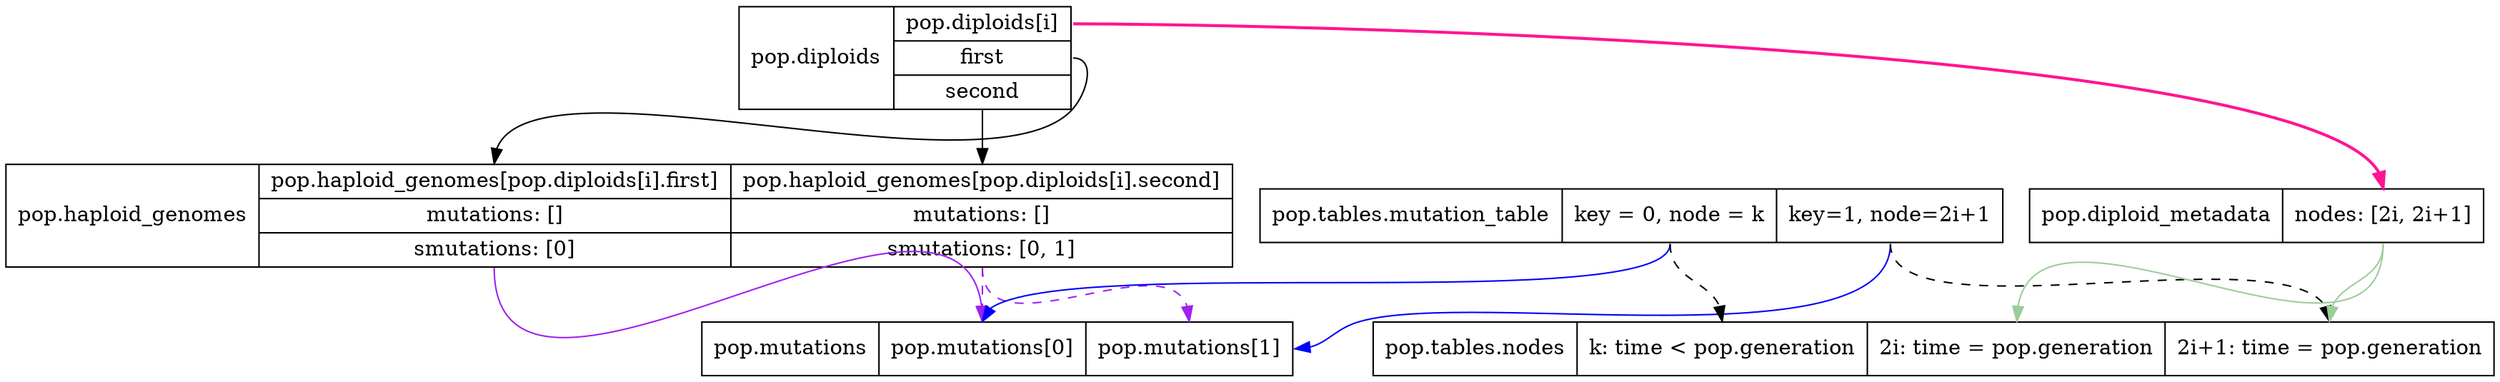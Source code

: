 digraph g {
    graph [
     dpi = 100
    ]
    node [shape="record"]
    "diploids" [
        label="pop.diploids|{<d0>pop.diploids[i]\n|<f0>first|<f1>second}"
    ];

    "genomes" [ 
        label = "pop.haploid_genomes|{<g0>pop.haploid_genomes[pop.diploids[i].first]|mutations: []|<m0>smutations:
        [0]}|{<g1>pop.haploid_genomes[pop.diploids[i].second]|mutations: []|<m1>smutations: [0, 1]}"
    ]
    
    "mutations" [
        label = "pop.mutations|<m0>pop.mutations[0]|<m1>pop.mutations[1]"
    ]

    "mutation_table" [
        label = "<mt>pop.tables.mutation_table|<r0>key = 0, node = k|<r1>key=1, node=2i+1"
    ]

    "node_table" [
        label = "pop.tables.nodes|<k>k: time \< pop.generation|<n0>2i: time = pop.generation|<n1>2i+1: time = pop.generation"
    ]

    "metadata" [
        label = "pop.diploid_metadata|<f0>nodes: [2i, 2i+1]"
    ]

    "diploids":d0 -> "metadata":f0 [color="deeppink", penwidth=2]
    "diploids":f0 -> "genomes":g0
    "diploids":f1 -> "genomes":g1
    "genomes":m0 -> "mutations":m0 [color="purple"]
    "genomes":m1 -> "mutations":m0 [color="purple", style="dashed"]
    "genomes":m1 -> "mutations":m1 [color="purple", style="dashed"]
    "mutation_table":r0 -> "node_table":k [style="dashed"]
    "mutation_table":r1 -> "node_table":n1 [style="dashed"]
    "mutation_table":r0 -> "mutations":m0 [color="blue"]
    "mutation_table":r1 -> "mutations":m1 [color="blue"]
    "metadata":f0 -> "node_table":n0 [color="darkseagreen3"]
    "metadata":f0 -> "node_table":n1 [color="darkseagreen3"]
}
